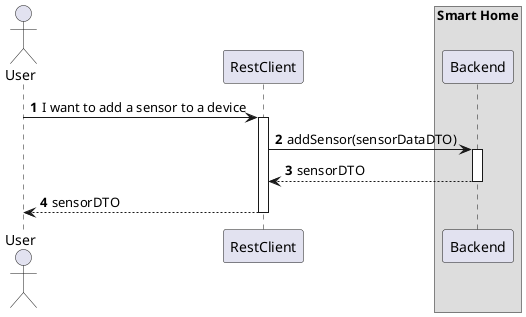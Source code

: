 @startuml
'https://plantuml.com/sequence-diagram

!pragma layout smetana

autonumber

actor "User" as User
participant "RestClient" as RC
box "Smart Home"
    participant "Backend" as BE
end box

User -> RC : I want to add a sensor to a device
activate RC

RC -> BE : addSensor(sensorDataDTO)
activate BE

BE --> RC : sensorDTO
deactivate BE

RC --> User : sensorDTO
deactivate RC

@enduml